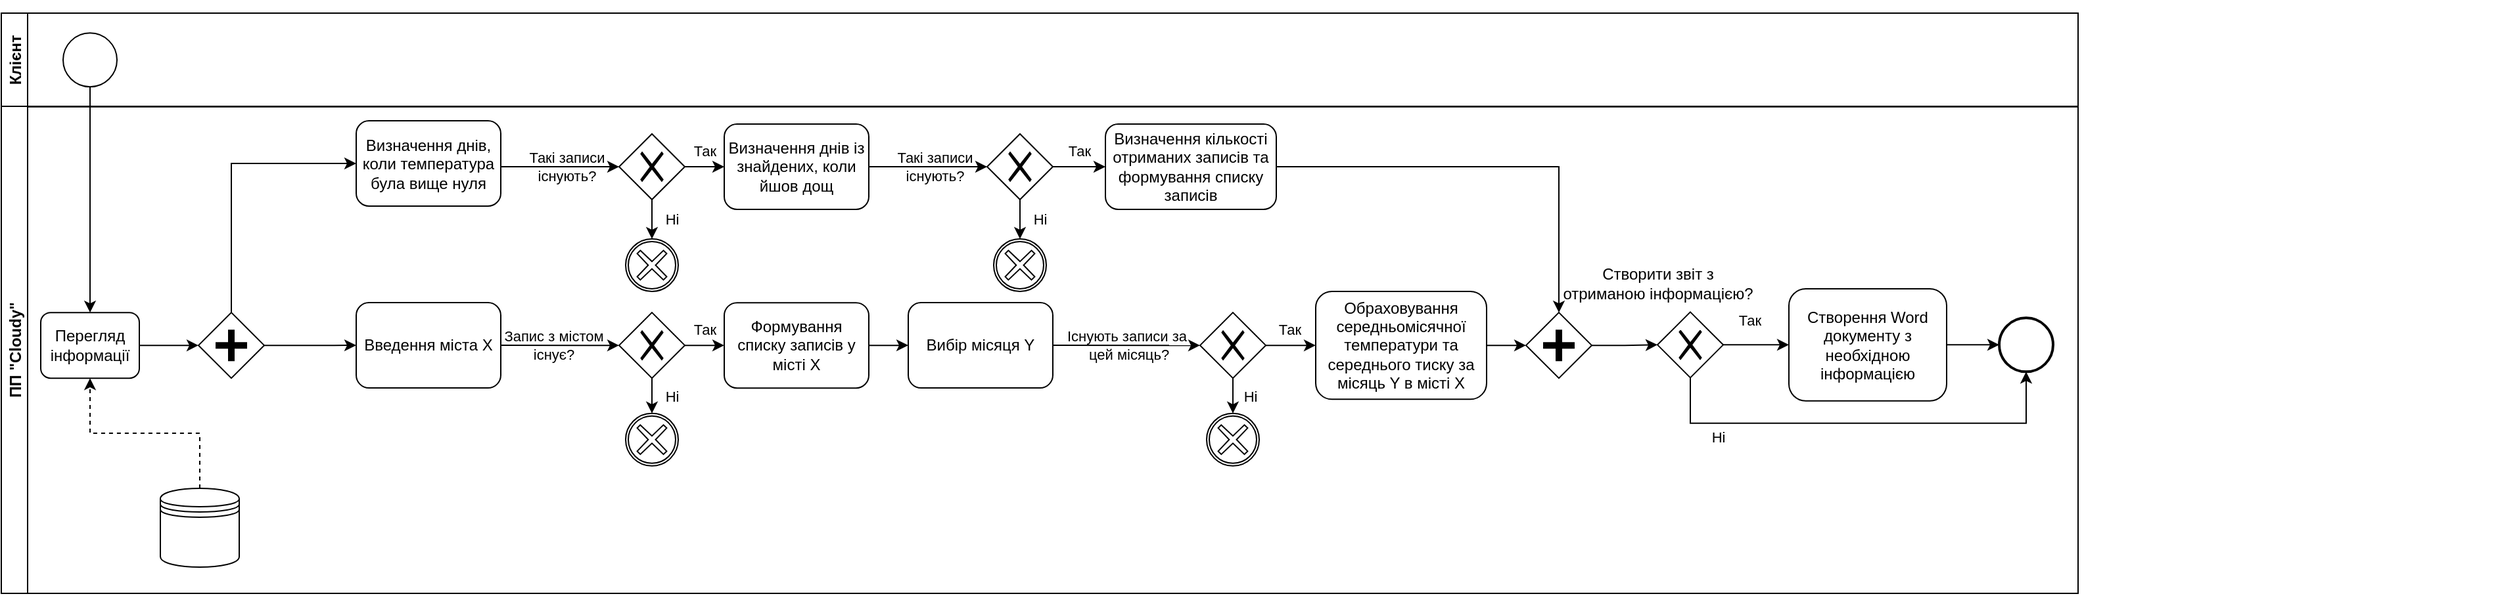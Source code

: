<mxfile version="13.9.9" type="device" pages="2"><diagram id="jX7A7fqC59R0A6pDkDlC" name="BPMN"><mxGraphModel dx="21" dy="998" grid="1" gridSize="10" guides="1" tooltips="1" connect="1" arrows="1" fold="1" page="1" pageScale="1" pageWidth="827" pageHeight="1169" math="0" shadow="0"><root><mxCell id="0"/><mxCell id="1" parent="0"/><mxCell id="qwL0thjTW_urgr0m1G49-43" value="" style="group" parent="1" vertex="1" connectable="0"><mxGeometry x="1060" y="1088.67" width="1900" height="439.56" as="geometry"/></mxCell><mxCell id="qwL0thjTW_urgr0m1G49-1" value="Клієнт" style="swimlane;startSize=20;horizontal=0;" parent="qwL0thjTW_urgr0m1G49-43" vertex="1"><mxGeometry y="9.33" width="1580" height="71.33" as="geometry"><mxRectangle x="1060" y="1090" width="30" height="60" as="alternateBounds"/></mxGeometry></mxCell><mxCell id="qwL0thjTW_urgr0m1G49-2" value="" style="ellipse;whiteSpace=wrap;html=1;aspect=fixed;" parent="qwL0thjTW_urgr0m1G49-1" vertex="1"><mxGeometry x="47" y="15.17" width="41" height="41" as="geometry"/></mxCell><mxCell id="_UHgrcl7k6KCFq1lHl16-21" value="" style="shape=mxgraph.bpmn.shape;html=1;verticalLabelPosition=bottom;labelBackgroundColor=#ffffff;verticalAlign=top;align=center;perimeter=rhombusPerimeter;background=gateway;outlineConnect=0;outline=none;symbol=exclusiveGw;" parent="qwL0thjTW_urgr0m1G49-43" vertex="1"><mxGeometry x="912" y="237.4" width="50" height="50" as="geometry"/></mxCell><mxCell id="_UHgrcl7k6KCFq1lHl16-22" value="" style="shape=mxgraph.bpmn.shape;html=1;verticalLabelPosition=bottom;labelBackgroundColor=#ffffff;verticalAlign=top;align=center;perimeter=ellipsePerimeter;outlineConnect=0;outline=boundInt;symbol=cancel;" parent="qwL0thjTW_urgr0m1G49-43" vertex="1"><mxGeometry x="917" y="314.23" width="40" height="40" as="geometry"/></mxCell><mxCell id="_UHgrcl7k6KCFq1lHl16-20" value="Ні" style="edgeStyle=orthogonalEdgeStyle;rounded=0;orthogonalLoop=1;jettySize=auto;html=1;exitX=0.5;exitY=1;exitDx=0;exitDy=0;entryX=0.5;entryY=0;entryDx=0;entryDy=0;" parent="qwL0thjTW_urgr0m1G49-43" source="_UHgrcl7k6KCFq1lHl16-21" target="_UHgrcl7k6KCFq1lHl16-22" edge="1"><mxGeometry x="0.006" y="13" relative="1" as="geometry"><mxPoint as="offset"/></mxGeometry></mxCell><mxCell id="_UHgrcl7k6KCFq1lHl16-24" value="Обраховування середньомісячної температури та середнього тиску за місяць Y в місті Х" style="shape=ext;rounded=1;html=1;whiteSpace=wrap;" parent="qwL0thjTW_urgr0m1G49-43" vertex="1"><mxGeometry x="1000" y="221.33" width="130" height="82.15" as="geometry"/></mxCell><mxCell id="_UHgrcl7k6KCFq1lHl16-25" value="Так" style="edgeStyle=orthogonalEdgeStyle;rounded=0;orthogonalLoop=1;jettySize=auto;html=1;exitX=1;exitY=0.5;exitDx=0;exitDy=0;entryX=0;entryY=0.5;entryDx=0;entryDy=0;" parent="qwL0thjTW_urgr0m1G49-43" source="_UHgrcl7k6KCFq1lHl16-21" target="_UHgrcl7k6KCFq1lHl16-24" edge="1"><mxGeometry x="-0.053" y="12" relative="1" as="geometry"><mxPoint as="offset"/></mxGeometry></mxCell><mxCell id="_UHgrcl7k6KCFq1lHl16-34" value="Створити звіт з &lt;br&gt;отриманою інформацією?" style="text;html=1;align=center;verticalAlign=middle;resizable=0;points=[];autosize=1;" parent="qwL0thjTW_urgr0m1G49-43" vertex="1"><mxGeometry x="1180" y="199.91" width="160" height="30" as="geometry"/></mxCell><mxCell id="_UHgrcl7k6KCFq1lHl16-8" value="" style="shape=mxgraph.bpmn.shape;html=1;verticalLabelPosition=bottom;labelBackgroundColor=#ffffff;verticalAlign=top;align=center;perimeter=rhombusPerimeter;background=gateway;outlineConnect=0;outline=none;symbol=exclusiveGw;" parent="qwL0thjTW_urgr0m1G49-43" vertex="1"><mxGeometry x="470" y="237.41" width="50" height="50" as="geometry"/></mxCell><mxCell id="_UHgrcl7k6KCFq1lHl16-10" value="" style="shape=mxgraph.bpmn.shape;html=1;verticalLabelPosition=bottom;labelBackgroundColor=#ffffff;verticalAlign=top;align=center;perimeter=ellipsePerimeter;outlineConnect=0;outline=boundInt;symbol=cancel;" parent="qwL0thjTW_urgr0m1G49-43" vertex="1"><mxGeometry x="475" y="314.23" width="40" height="40" as="geometry"/></mxCell><mxCell id="_UHgrcl7k6KCFq1lHl16-11" value="Ні" style="edgeStyle=orthogonalEdgeStyle;rounded=0;orthogonalLoop=1;jettySize=auto;html=1;exitX=0.5;exitY=1;exitDx=0;exitDy=0;entryX=0.5;entryY=0;entryDx=0;entryDy=0;" parent="qwL0thjTW_urgr0m1G49-43" source="_UHgrcl7k6KCFq1lHl16-8" target="_UHgrcl7k6KCFq1lHl16-10" edge="1"><mxGeometry x="0.006" y="15" relative="1" as="geometry"><mxPoint as="offset"/></mxGeometry></mxCell><mxCell id="_UHgrcl7k6KCFq1lHl16-16" value="Формування списку записів у місті Х" style="shape=ext;rounded=1;html=1;whiteSpace=wrap;" parent="qwL0thjTW_urgr0m1G49-43" vertex="1"><mxGeometry x="550" y="229.91" width="110" height="65" as="geometry"/></mxCell><mxCell id="_UHgrcl7k6KCFq1lHl16-17" value="Так" style="edgeStyle=orthogonalEdgeStyle;rounded=0;orthogonalLoop=1;jettySize=auto;html=1;exitX=1;exitY=0.5;exitDx=0;exitDy=0;entryX=0;entryY=0.5;entryDx=0;entryDy=0;" parent="qwL0thjTW_urgr0m1G49-43" source="_UHgrcl7k6KCFq1lHl16-8" target="_UHgrcl7k6KCFq1lHl16-16" edge="1"><mxGeometry y="12" relative="1" as="geometry"><mxPoint as="offset"/></mxGeometry></mxCell><mxCell id="Cv7ZCjnZwXpXEs_C9Loh-4" style="edgeStyle=orthogonalEdgeStyle;rounded=0;orthogonalLoop=1;jettySize=auto;html=1;exitX=0.5;exitY=0;exitDx=0;exitDy=0;entryX=0;entryY=0.5;entryDx=0;entryDy=0;" parent="qwL0thjTW_urgr0m1G49-43" source="Cv7ZCjnZwXpXEs_C9Loh-1" target="Cv7ZCjnZwXpXEs_C9Loh-3" edge="1"><mxGeometry relative="1" as="geometry"/></mxCell><mxCell id="Cv7ZCjnZwXpXEs_C9Loh-1" value="" style="shape=mxgraph.bpmn.shape;html=1;verticalLabelPosition=bottom;labelBackgroundColor=#ffffff;verticalAlign=top;align=center;perimeter=rhombusPerimeter;background=gateway;outlineConnect=0;outline=none;symbol=parallelGw;" parent="qwL0thjTW_urgr0m1G49-43" vertex="1"><mxGeometry x="150" y="237.41" width="50" height="50" as="geometry"/></mxCell><mxCell id="Cv7ZCjnZwXpXEs_C9Loh-3" value="Визначення днів, коли температура була вище нуля" style="shape=ext;rounded=1;html=1;whiteSpace=wrap;" parent="qwL0thjTW_urgr0m1G49-43" vertex="1"><mxGeometry x="270" y="91.33" width="110" height="65" as="geometry"/></mxCell><mxCell id="Cv7ZCjnZwXpXEs_C9Loh-5" value="Визначення днів із знайдених, коли йшов дощ" style="shape=ext;rounded=1;html=1;whiteSpace=wrap;" parent="qwL0thjTW_urgr0m1G49-43" vertex="1"><mxGeometry x="550" y="93.83" width="110" height="65" as="geometry"/></mxCell><mxCell id="Cv7ZCjnZwXpXEs_C9Loh-11" value="" style="shape=mxgraph.bpmn.shape;html=1;verticalLabelPosition=bottom;labelBackgroundColor=#ffffff;verticalAlign=top;align=center;perimeter=rhombusPerimeter;background=gateway;outlineConnect=0;outline=none;symbol=exclusiveGw;" parent="qwL0thjTW_urgr0m1G49-43" vertex="1"><mxGeometry x="470" y="101.33" width="50" height="50" as="geometry"/></mxCell><mxCell id="Cv7ZCjnZwXpXEs_C9Loh-12" value="" style="shape=mxgraph.bpmn.shape;html=1;verticalLabelPosition=bottom;labelBackgroundColor=#ffffff;verticalAlign=top;align=center;perimeter=ellipsePerimeter;outlineConnect=0;outline=boundInt;symbol=cancel;" parent="qwL0thjTW_urgr0m1G49-43" vertex="1"><mxGeometry x="475" y="181.33" width="40" height="40" as="geometry"/></mxCell><mxCell id="Cv7ZCjnZwXpXEs_C9Loh-13" value="Ні" style="edgeStyle=orthogonalEdgeStyle;rounded=0;orthogonalLoop=1;jettySize=auto;html=1;exitX=0.5;exitY=1;exitDx=0;exitDy=0;entryX=0.5;entryY=0;entryDx=0;entryDy=0;" parent="qwL0thjTW_urgr0m1G49-43" source="Cv7ZCjnZwXpXEs_C9Loh-11" target="Cv7ZCjnZwXpXEs_C9Loh-12" edge="1"><mxGeometry x="0.006" y="15" relative="1" as="geometry"><mxPoint as="offset"/></mxGeometry></mxCell><mxCell id="Cv7ZCjnZwXpXEs_C9Loh-14" value="Так" style="edgeStyle=orthogonalEdgeStyle;rounded=0;orthogonalLoop=1;jettySize=auto;html=1;exitX=1;exitY=0.5;exitDx=0;exitDy=0;" parent="qwL0thjTW_urgr0m1G49-43" source="Cv7ZCjnZwXpXEs_C9Loh-11" edge="1"><mxGeometry y="12" relative="1" as="geometry"><mxPoint as="offset"/><mxPoint x="550" y="126.33" as="targetPoint"/></mxGeometry></mxCell><mxCell id="Cv7ZCjnZwXpXEs_C9Loh-15" value="Такі записи &lt;br&gt;існують?" style="edgeStyle=orthogonalEdgeStyle;rounded=0;orthogonalLoop=1;jettySize=auto;html=1;exitX=1;exitY=0.5;exitDx=0;exitDy=0;entryX=0;entryY=0.5;entryDx=0;entryDy=0;labelBackgroundColor=none;" parent="qwL0thjTW_urgr0m1G49-43" target="Cv7ZCjnZwXpXEs_C9Loh-11" edge="1"><mxGeometry x="0.111" relative="1" as="geometry"><Array as="points"><mxPoint x="440" y="126.81"/><mxPoint x="440" y="126.81"/></Array><mxPoint as="offset"/><mxPoint x="380" y="126.31" as="sourcePoint"/></mxGeometry></mxCell><mxCell id="Cv7ZCjnZwXpXEs_C9Loh-16" value="" style="shape=mxgraph.bpmn.shape;html=1;verticalLabelPosition=bottom;labelBackgroundColor=#ffffff;verticalAlign=top;align=center;perimeter=rhombusPerimeter;background=gateway;outlineConnect=0;outline=none;symbol=exclusiveGw;" parent="qwL0thjTW_urgr0m1G49-43" vertex="1"><mxGeometry x="750" y="101.33" width="50" height="50" as="geometry"/></mxCell><mxCell id="Cv7ZCjnZwXpXEs_C9Loh-17" value="" style="shape=mxgraph.bpmn.shape;html=1;verticalLabelPosition=bottom;labelBackgroundColor=#ffffff;verticalAlign=top;align=center;perimeter=ellipsePerimeter;outlineConnect=0;outline=boundInt;symbol=cancel;" parent="qwL0thjTW_urgr0m1G49-43" vertex="1"><mxGeometry x="755" y="181.33" width="40" height="40" as="geometry"/></mxCell><mxCell id="Cv7ZCjnZwXpXEs_C9Loh-18" value="Ні" style="edgeStyle=orthogonalEdgeStyle;rounded=0;orthogonalLoop=1;jettySize=auto;html=1;exitX=0.5;exitY=1;exitDx=0;exitDy=0;entryX=0.5;entryY=0;entryDx=0;entryDy=0;" parent="qwL0thjTW_urgr0m1G49-43" source="Cv7ZCjnZwXpXEs_C9Loh-16" target="Cv7ZCjnZwXpXEs_C9Loh-17" edge="1"><mxGeometry x="0.006" y="15" relative="1" as="geometry"><mxPoint as="offset"/></mxGeometry></mxCell><mxCell id="Cv7ZCjnZwXpXEs_C9Loh-19" value="Так" style="edgeStyle=orthogonalEdgeStyle;rounded=0;orthogonalLoop=1;jettySize=auto;html=1;exitX=1;exitY=0.5;exitDx=0;exitDy=0;entryX=0;entryY=0.5;entryDx=0;entryDy=0;" parent="qwL0thjTW_urgr0m1G49-43" source="Cv7ZCjnZwXpXEs_C9Loh-16" target="Cv7ZCjnZwXpXEs_C9Loh-30" edge="1"><mxGeometry y="12" relative="1" as="geometry"><mxPoint as="offset"/><mxPoint x="830" y="126.33" as="targetPoint"/></mxGeometry></mxCell><mxCell id="Cv7ZCjnZwXpXEs_C9Loh-20" value="Такі записи &lt;br&gt;існують?" style="edgeStyle=orthogonalEdgeStyle;rounded=0;orthogonalLoop=1;jettySize=auto;html=1;exitX=1;exitY=0.5;exitDx=0;exitDy=0;entryX=0;entryY=0.5;entryDx=0;entryDy=0;labelBackgroundColor=none;" parent="qwL0thjTW_urgr0m1G49-43" target="Cv7ZCjnZwXpXEs_C9Loh-16" edge="1"><mxGeometry x="0.111" relative="1" as="geometry"><Array as="points"><mxPoint x="720" y="126.81"/><mxPoint x="720" y="126.81"/></Array><mxPoint as="offset"/><mxPoint x="660" y="126.31" as="sourcePoint"/></mxGeometry></mxCell><mxCell id="Cv7ZCjnZwXpXEs_C9Loh-32" style="edgeStyle=orthogonalEdgeStyle;rounded=0;orthogonalLoop=1;jettySize=auto;html=1;exitX=1;exitY=0.5;exitDx=0;exitDy=0;entryX=0.5;entryY=0;entryDx=0;entryDy=0;" parent="qwL0thjTW_urgr0m1G49-43" source="Cv7ZCjnZwXpXEs_C9Loh-30" target="Cv7ZCjnZwXpXEs_C9Loh-31" edge="1"><mxGeometry relative="1" as="geometry"/></mxCell><mxCell id="Cv7ZCjnZwXpXEs_C9Loh-30" value="Визначення кількості отриманих записів та формування списку записів" style="shape=ext;rounded=1;html=1;whiteSpace=wrap;" parent="qwL0thjTW_urgr0m1G49-43" vertex="1"><mxGeometry x="840" y="93.83" width="130" height="65" as="geometry"/></mxCell><mxCell id="Cv7ZCjnZwXpXEs_C9Loh-31" value="" style="shape=mxgraph.bpmn.shape;html=1;verticalLabelPosition=bottom;labelBackgroundColor=#ffffff;verticalAlign=top;align=center;perimeter=rhombusPerimeter;background=gateway;outlineConnect=0;outline=none;symbol=parallelGw;" parent="qwL0thjTW_urgr0m1G49-43" vertex="1"><mxGeometry x="1160" y="237.41" width="50" height="50" as="geometry"/></mxCell><mxCell id="_UHgrcl7k6KCFq1lHl16-27" style="edgeStyle=orthogonalEdgeStyle;rounded=0;orthogonalLoop=1;jettySize=auto;html=1;exitX=1;exitY=0.5;exitDx=0;exitDy=0;entryX=0;entryY=0.5;entryDx=0;entryDy=0;" parent="qwL0thjTW_urgr0m1G49-43" source="_UHgrcl7k6KCFq1lHl16-24" target="Cv7ZCjnZwXpXEs_C9Loh-31" edge="1"><mxGeometry relative="1" as="geometry"/></mxCell><mxCell id="qwL0thjTW_urgr0m1G49-37" value="Створення Word документу з необхідною інформацією" style="shape=ext;rounded=1;html=1;whiteSpace=wrap;" parent="qwL0thjTW_urgr0m1G49-43" vertex="1"><mxGeometry x="1360" y="219.33" width="120" height="85.34" as="geometry"/></mxCell><mxCell id="qwL0thjTW_urgr0m1G49-39" value="" style="ellipse;whiteSpace=wrap;html=1;aspect=fixed;strokeWidth=2;" parent="qwL0thjTW_urgr0m1G49-43" vertex="1"><mxGeometry x="1520" y="241.5" width="41" height="41" as="geometry"/></mxCell><mxCell id="_UHgrcl7k6KCFq1lHl16-30" style="edgeStyle=orthogonalEdgeStyle;rounded=0;orthogonalLoop=1;jettySize=auto;html=1;exitX=1;exitY=0.5;exitDx=0;exitDy=0;entryX=0;entryY=0.5;entryDx=0;entryDy=0;" parent="qwL0thjTW_urgr0m1G49-43" source="qwL0thjTW_urgr0m1G49-37" target="qwL0thjTW_urgr0m1G49-39" edge="1"><mxGeometry relative="1" as="geometry"/></mxCell><mxCell id="_UHgrcl7k6KCFq1lHl16-26" value="" style="shape=mxgraph.bpmn.shape;html=1;verticalLabelPosition=bottom;labelBackgroundColor=#ffffff;verticalAlign=top;align=center;perimeter=rhombusPerimeter;background=gateway;outlineConnect=0;outline=none;symbol=exclusiveGw;" parent="qwL0thjTW_urgr0m1G49-43" vertex="1"><mxGeometry x="1260" y="237.0" width="50" height="50" as="geometry"/></mxCell><mxCell id="_UHgrcl7k6KCFq1lHl16-29" value="Так" style="edgeStyle=orthogonalEdgeStyle;rounded=0;orthogonalLoop=1;jettySize=auto;html=1;exitX=1;exitY=0.5;exitDx=0;exitDy=0;entryX=0;entryY=0.5;entryDx=0;entryDy=0;" parent="qwL0thjTW_urgr0m1G49-43" source="_UHgrcl7k6KCFq1lHl16-26" target="qwL0thjTW_urgr0m1G49-37" edge="1"><mxGeometry x="-0.2" y="19" relative="1" as="geometry"><mxPoint as="offset"/></mxGeometry></mxCell><mxCell id="_UHgrcl7k6KCFq1lHl16-31" value="Ні" style="edgeStyle=orthogonalEdgeStyle;rounded=0;orthogonalLoop=1;jettySize=auto;html=1;exitX=0.5;exitY=1;exitDx=0;exitDy=0;entryX=0.5;entryY=1;entryDx=0;entryDy=0;" parent="qwL0thjTW_urgr0m1G49-43" source="_UHgrcl7k6KCFq1lHl16-26" target="qwL0thjTW_urgr0m1G49-39" edge="1"><mxGeometry x="-0.66" y="-11" relative="1" as="geometry"><Array as="points"><mxPoint x="1285" y="321.66"/><mxPoint x="1540" y="321.66"/></Array><mxPoint as="offset"/></mxGeometry></mxCell><mxCell id="Cv7ZCjnZwXpXEs_C9Loh-33" style="edgeStyle=orthogonalEdgeStyle;rounded=0;orthogonalLoop=1;jettySize=auto;html=1;exitX=1;exitY=0.5;exitDx=0;exitDy=0;entryX=0;entryY=0.5;entryDx=0;entryDy=0;" parent="qwL0thjTW_urgr0m1G49-43" source="Cv7ZCjnZwXpXEs_C9Loh-31" target="_UHgrcl7k6KCFq1lHl16-26" edge="1"><mxGeometry relative="1" as="geometry"/></mxCell><mxCell id="qwL0thjTW_urgr0m1G49-5" value="Перегляд інформації" style="shape=ext;rounded=1;html=1;whiteSpace=wrap;" parent="qwL0thjTW_urgr0m1G49-43" vertex="1"><mxGeometry x="30" y="237.41" width="75" height="50" as="geometry"/></mxCell><mxCell id="qwL0thjTW_urgr0m1G49-4" value="" style="endArrow=classic;html=1;entryX=0.5;entryY=0;entryDx=0;entryDy=0;exitX=0.5;exitY=1;exitDx=0;exitDy=0;" parent="qwL0thjTW_urgr0m1G49-43" source="qwL0thjTW_urgr0m1G49-2" target="qwL0thjTW_urgr0m1G49-5" edge="1"><mxGeometry width="50" height="50" relative="1" as="geometry"><mxPoint x="1127.38" y="1154.5" as="sourcePoint"/><mxPoint x="1127" y="1200.33" as="targetPoint"/></mxGeometry></mxCell><mxCell id="qwL0thjTW_urgr0m1G49-42" style="edgeStyle=orthogonalEdgeStyle;rounded=0;orthogonalLoop=1;jettySize=auto;html=1;exitX=1;exitY=0.5;exitDx=0;exitDy=0;entryX=0;entryY=0.5;entryDx=0;entryDy=0;" parent="qwL0thjTW_urgr0m1G49-43" source="qwL0thjTW_urgr0m1G49-5" target="Cv7ZCjnZwXpXEs_C9Loh-1" edge="1"><mxGeometry relative="1" as="geometry"><mxPoint x="140" y="329.23" as="targetPoint"/></mxGeometry></mxCell><mxCell id="qwL0thjTW_urgr0m1G49-3" value="ПП &quot;Cloudy&quot;" style="swimlane;startSize=20;horizontal=0;" parent="1" vertex="1"><mxGeometry x="1060" y="1169" width="1580" height="371" as="geometry"><mxRectangle x="1060" y="1160" width="760" height="130" as="alternateBounds"/></mxGeometry></mxCell><mxCell id="qwL0thjTW_urgr0m1G49-46" value="Введення міста Х" style="shape=ext;rounded=1;html=1;whiteSpace=wrap;" parent="qwL0thjTW_urgr0m1G49-3" vertex="1"><mxGeometry x="270" y="149.56" width="110" height="65" as="geometry"/></mxCell><mxCell id="_UHgrcl7k6KCFq1lHl16-18" value="Вибір місяця Y" style="shape=ext;rounded=1;html=1;whiteSpace=wrap;" parent="qwL0thjTW_urgr0m1G49-3" vertex="1"><mxGeometry x="690" y="149.56" width="110" height="65" as="geometry"/></mxCell><mxCell id="wxsSvj2jIsyZTUXAUHj4-1" value="" style="shape=datastore;whiteSpace=wrap;html=1;" vertex="1" parent="qwL0thjTW_urgr0m1G49-3"><mxGeometry x="121" y="291" width="60" height="60" as="geometry"/></mxCell><mxCell id="_UHgrcl7k6KCFq1lHl16-23" value="Існують записи за&lt;br&gt;&amp;nbsp;цей місяць?" style="edgeStyle=orthogonalEdgeStyle;rounded=0;orthogonalLoop=1;jettySize=auto;html=1;exitX=1;exitY=0.5;exitDx=0;exitDy=0;entryX=0;entryY=0.5;entryDx=0;entryDy=0;labelBackgroundColor=none;" parent="1" source="_UHgrcl7k6KCFq1lHl16-18" target="_UHgrcl7k6KCFq1lHl16-21" edge="1"><mxGeometry relative="1" as="geometry"/></mxCell><mxCell id="_UHgrcl7k6KCFq1lHl16-9" value="Запис з містом&lt;br&gt;існує?" style="edgeStyle=orthogonalEdgeStyle;rounded=0;orthogonalLoop=1;jettySize=auto;html=1;exitX=1;exitY=0.5;exitDx=0;exitDy=0;entryX=0;entryY=0.5;entryDx=0;entryDy=0;labelBackgroundColor=none;" parent="1" source="qwL0thjTW_urgr0m1G49-46" target="_UHgrcl7k6KCFq1lHl16-8" edge="1"><mxGeometry x="-0.111" relative="1" as="geometry"><Array as="points"><mxPoint x="1500" y="1351.56"/><mxPoint x="1500" y="1351.56"/></Array><mxPoint as="offset"/></mxGeometry></mxCell><mxCell id="_UHgrcl7k6KCFq1lHl16-19" style="edgeStyle=orthogonalEdgeStyle;rounded=0;orthogonalLoop=1;jettySize=auto;html=1;exitX=1;exitY=0.5;exitDx=0;exitDy=0;entryX=0;entryY=0.5;entryDx=0;entryDy=0;" parent="1" source="_UHgrcl7k6KCFq1lHl16-16" target="_UHgrcl7k6KCFq1lHl16-18" edge="1"><mxGeometry relative="1" as="geometry"/></mxCell><mxCell id="Cv7ZCjnZwXpXEs_C9Loh-2" style="edgeStyle=orthogonalEdgeStyle;rounded=0;orthogonalLoop=1;jettySize=auto;html=1;exitX=1;exitY=0.5;exitDx=0;exitDy=0;entryX=0;entryY=0.5;entryDx=0;entryDy=0;" parent="1" source="Cv7ZCjnZwXpXEs_C9Loh-1" target="qwL0thjTW_urgr0m1G49-46" edge="1"><mxGeometry relative="1" as="geometry"/></mxCell><mxCell id="wxsSvj2jIsyZTUXAUHj4-2" style="edgeStyle=orthogonalEdgeStyle;rounded=0;orthogonalLoop=1;jettySize=auto;html=1;exitX=0.5;exitY=0;exitDx=0;exitDy=0;entryX=0.5;entryY=1;entryDx=0;entryDy=0;dashed=1;" edge="1" parent="1" source="wxsSvj2jIsyZTUXAUHj4-1" target="qwL0thjTW_urgr0m1G49-5"><mxGeometry relative="1" as="geometry"/></mxCell></root></mxGraphModel></diagram><diagram id="iA40M6uZ2bExbCHM2UuF" name="IDEF0"><mxGraphModel dx="2653" dy="867" grid="1" gridSize="10" guides="1" tooltips="1" connect="1" arrows="1" fold="1" page="1" pageScale="1" pageWidth="827" pageHeight="1169" math="0" shadow="0"><root><mxCell id="IDdfXHCGoogYPFHHsDvr-0"/><mxCell id="IDdfXHCGoogYPFHHsDvr-1" parent="IDdfXHCGoogYPFHHsDvr-0"/><mxCell id="IDdfXHCGoogYPFHHsDvr-2" value="&lt;span lang=&quot;UK&quot; style=&quot;white-space: normal ; font-size: 18px ; line-height: 15.693px&quot;&gt;Обробка даних про погоду&lt;/span&gt;" style="rounded=0;whiteSpace=wrap;html=1;fontSize=18;fontFamily=Tahoma;fontStyle=0" parent="IDdfXHCGoogYPFHHsDvr-1" vertex="1"><mxGeometry x="-548" y="520" width="250" height="160" as="geometry"/></mxCell><mxCell id="IDdfXHCGoogYPFHHsDvr-3" value="" style="endArrow=classic;html=1;fontFamily=Tahoma;fontSize=18;entryX=0;entryY=0.25;entryDx=0;entryDy=0;" parent="IDdfXHCGoogYPFHHsDvr-1" edge="1"><mxGeometry width="50" height="50" relative="1" as="geometry"><mxPoint x="-718" y="568" as="sourcePoint"/><mxPoint x="-548" y="567.5" as="targetPoint"/></mxGeometry></mxCell><mxCell id="IDdfXHCGoogYPFHHsDvr-4" value="БД cloudy" style="text;html=1;align=center;verticalAlign=middle;resizable=0;points=[];labelBackgroundColor=#ffffff;fontSize=18;fontFamily=Tahoma;" parent="IDdfXHCGoogYPFHHsDvr-3" vertex="1" connectable="0"><mxGeometry x="0.271" relative="1" as="geometry"><mxPoint x="-28" y="-17.68" as="offset"/></mxGeometry></mxCell><mxCell id="IDdfXHCGoogYPFHHsDvr-5" value="" style="endArrow=classic;html=1;fontFamily=Tahoma;fontSize=18;entryX=0;entryY=0.25;entryDx=0;entryDy=0;" parent="IDdfXHCGoogYPFHHsDvr-1" edge="1"><mxGeometry width="50" height="50" relative="1" as="geometry"><mxPoint x="-718" y="630.5" as="sourcePoint"/><mxPoint x="-548" y="630" as="targetPoint"/></mxGeometry></mxCell><mxCell id="IDdfXHCGoogYPFHHsDvr-6" value="Оновлені дані про погоду" style="text;html=1;align=center;verticalAlign=middle;resizable=0;points=[];labelBackgroundColor=#ffffff;fontSize=18;fontFamily=Tahoma;" parent="IDdfXHCGoogYPFHHsDvr-5" vertex="1" connectable="0"><mxGeometry x="0.271" relative="1" as="geometry"><mxPoint x="-48" y="-17.68" as="offset"/></mxGeometry></mxCell><mxCell id="IDdfXHCGoogYPFHHsDvr-7" value="" style="endArrow=classic;html=1;fontFamily=Tahoma;fontSize=18;entryX=0;entryY=0.25;entryDx=0;entryDy=0;" parent="IDdfXHCGoogYPFHHsDvr-1" edge="1"><mxGeometry width="50" height="50" relative="1" as="geometry"><mxPoint x="-415.5" y="390" as="sourcePoint"/><mxPoint x="-416" y="520" as="targetPoint"/></mxGeometry></mxCell><mxCell id="IDdfXHCGoogYPFHHsDvr-8" value="Регламент роботи&amp;nbsp;&lt;br&gt;із даними про погоду" style="text;html=1;align=center;verticalAlign=middle;resizable=0;points=[];labelBackgroundColor=#ffffff;fontSize=18;fontFamily=Tahoma;rotation=-90;" parent="IDdfXHCGoogYPFHHsDvr-7" vertex="1" connectable="0"><mxGeometry x="0.271" relative="1" as="geometry"><mxPoint x="-28" y="-53" as="offset"/></mxGeometry></mxCell><mxCell id="IDdfXHCGoogYPFHHsDvr-9" value="" style="endArrow=classic;html=1;fontFamily=Tahoma;fontSize=18;entryX=0;entryY=0.25;entryDx=0;entryDy=0;" parent="IDdfXHCGoogYPFHHsDvr-1" edge="1"><mxGeometry width="50" height="50" relative="1" as="geometry"><mxPoint x="-498" y="842.5" as="sourcePoint"/><mxPoint x="-498" y="680" as="targetPoint"/></mxGeometry></mxCell><mxCell id="IDdfXHCGoogYPFHHsDvr-10" value="ПП &quot;Cloudy&quot;" style="text;html=1;align=center;verticalAlign=middle;resizable=0;points=[];labelBackgroundColor=#ffffff;fontSize=18;fontFamily=Tahoma;rotation=-90;" parent="IDdfXHCGoogYPFHHsDvr-9" vertex="1" connectable="0"><mxGeometry x="0.271" relative="1" as="geometry"><mxPoint x="-20" y="0.17" as="offset"/></mxGeometry></mxCell><mxCell id="IDdfXHCGoogYPFHHsDvr-11" value="" style="endArrow=classic;html=1;fontFamily=Tahoma;fontSize=18;entryX=0;entryY=0.25;entryDx=0;entryDy=0;" parent="IDdfXHCGoogYPFHHsDvr-1" edge="1"><mxGeometry width="50" height="50" relative="1" as="geometry"><mxPoint x="-448" y="842.5" as="sourcePoint"/><mxPoint x="-448" y="680" as="targetPoint"/></mxGeometry></mxCell><mxCell id="IDdfXHCGoogYPFHHsDvr-12" value="Серевер БД MySQL" style="text;html=1;align=center;verticalAlign=middle;resizable=0;points=[];labelBackgroundColor=#ffffff;fontSize=18;fontFamily=Tahoma;rotation=-90;" parent="IDdfXHCGoogYPFHHsDvr-11" vertex="1" connectable="0"><mxGeometry x="0.271" relative="1" as="geometry"><mxPoint x="-20" y="30.5" as="offset"/></mxGeometry></mxCell><mxCell id="IDdfXHCGoogYPFHHsDvr-13" value="" style="endArrow=classic;html=1;fontFamily=Tahoma;fontSize=18;entryX=0;entryY=0.25;entryDx=0;entryDy=0;" parent="IDdfXHCGoogYPFHHsDvr-1" edge="1"><mxGeometry width="50" height="50" relative="1" as="geometry"><mxPoint x="-397" y="842.5" as="sourcePoint"/><mxPoint x="-397" y="680" as="targetPoint"/></mxGeometry></mxCell><mxCell id="IDdfXHCGoogYPFHHsDvr-14" value="Framework .NET" style="text;html=1;align=center;verticalAlign=middle;resizable=0;points=[];labelBackgroundColor=#ffffff;fontSize=18;fontFamily=Tahoma;rotation=-90;" parent="IDdfXHCGoogYPFHHsDvr-13" vertex="1" connectable="0"><mxGeometry x="0.271" relative="1" as="geometry"><mxPoint x="-20" y="30.5" as="offset"/></mxGeometry></mxCell><mxCell id="IDdfXHCGoogYPFHHsDvr-15" value="" style="endArrow=classic;html=1;fontFamily=Tahoma;fontSize=18;entryX=0;entryY=0.25;entryDx=0;entryDy=0;" parent="IDdfXHCGoogYPFHHsDvr-1" edge="1"><mxGeometry width="50" height="50" relative="1" as="geometry"><mxPoint x="-298" y="599.83" as="sourcePoint"/><mxPoint x="-128" y="599.33" as="targetPoint"/></mxGeometry></mxCell><mxCell id="IDdfXHCGoogYPFHHsDvr-16" value="Оновлена&lt;br&gt;БД cloudy" style="text;html=1;align=center;verticalAlign=middle;resizable=0;points=[];labelBackgroundColor=#ffffff;fontSize=18;fontFamily=Tahoma;" parent="IDdfXHCGoogYPFHHsDvr-15" vertex="1" connectable="0"><mxGeometry x="0.271" relative="1" as="geometry"><mxPoint x="-28" y="-30.18" as="offset"/></mxGeometry></mxCell><mxCell id="IDdfXHCGoogYPFHHsDvr-17" value="A-0" style="text;html=1;strokeColor=none;fillColor=none;align=center;verticalAlign=middle;whiteSpace=wrap;rounded=0;fontFamily=Tahoma;fontSize=18;" parent="IDdfXHCGoogYPFHHsDvr-1" vertex="1"><mxGeometry x="-338" y="693" width="40" height="20" as="geometry"/></mxCell><mxCell id="IDdfXHCGoogYPFHHsDvr-18" value="&lt;h1 style=&quot;text-align: center ; font-size: 26px&quot;&gt;Контекстна діаграма&lt;br&gt;&amp;nbsp;процесу обробки даних про погоду компанії &quot;Cloudy&quot; (TO-BE) у нотації IDEF0&amp;nbsp;&lt;/h1&gt;&lt;p&gt;&lt;br&gt;&lt;/p&gt;&lt;p&gt;&lt;i&gt;Точка зору робітника компанії&lt;/i&gt;&lt;/p&gt;" style="text;html=1;strokeColor=none;fillColor=none;spacing=5;spacingTop=-20;whiteSpace=wrap;overflow=hidden;rounded=0;fontFamily=Tahoma;fontSize=18;" parent="IDdfXHCGoogYPFHHsDvr-1" vertex="1"><mxGeometry x="-800" y="20" width="790" height="280" as="geometry"/></mxCell><mxCell id="IDdfXHCGoogYPFHHsDvr-19" value="0" style="text;html=1;strokeColor=none;fillColor=none;align=center;verticalAlign=middle;whiteSpace=wrap;rounded=0;fontFamily=Tahoma;fontSize=18;" parent="IDdfXHCGoogYPFHHsDvr-1" vertex="1"><mxGeometry x="-345" y="650" width="40" height="20" as="geometry"/></mxCell><mxCell id="IDdfXHCGoogYPFHHsDvr-20" value="" style="endArrow=classic;html=1;fontFamily=Tahoma;fontSize=18;entryX=0;entryY=0.25;entryDx=0;entryDy=0;" parent="IDdfXHCGoogYPFHHsDvr-1" edge="1"><mxGeometry width="50" height="50" relative="1" as="geometry"><mxPoint x="-345" y="842.5" as="sourcePoint"/><mxPoint x="-345" y="680" as="targetPoint"/></mxGeometry></mxCell><mxCell id="IDdfXHCGoogYPFHHsDvr-21" value="Співробітник компанії" style="text;html=1;align=center;verticalAlign=middle;resizable=0;points=[];labelBackgroundColor=#ffffff;fontSize=18;fontFamily=Tahoma;rotation=-90;" parent="IDdfXHCGoogYPFHHsDvr-20" vertex="1" connectable="0"><mxGeometry x="0.271" relative="1" as="geometry"><mxPoint x="-20" y="40.17" as="offset"/></mxGeometry></mxCell><mxCell id="IDdfXHCGoogYPFHHsDvr-24" value="&lt;font style=&quot;font-size: 18px&quot;&gt;Перегляд даних&lt;/font&gt;" style="rounded=0;whiteSpace=wrap;html=1;" parent="IDdfXHCGoogYPFHHsDvr-1" vertex="1"><mxGeometry x="-410" y="1480" width="200" height="108.71" as="geometry"/></mxCell><mxCell id="IDdfXHCGoogYPFHHsDvr-25" value="&lt;font style=&quot;font-size: 18px&quot;&gt;Редагування даних&lt;/font&gt;" style="rounded=0;whiteSpace=wrap;html=1;" parent="IDdfXHCGoogYPFHHsDvr-1" vertex="1"><mxGeometry y="1620" width="200" height="108.71" as="geometry"/></mxCell><mxCell id="IDdfXHCGoogYPFHHsDvr-26" value="&lt;font&gt;&lt;font style=&quot;font-size: 18px&quot;&gt;Додавання даних&lt;/font&gt;&lt;br&gt;&lt;/font&gt;" style="rounded=0;whiteSpace=wrap;html=1;" parent="IDdfXHCGoogYPFHHsDvr-1" vertex="1"><mxGeometry x="410" y="1740" width="200" height="108.71" as="geometry"/></mxCell><mxCell id="IDdfXHCGoogYPFHHsDvr-27" value="" style="endArrow=classic;html=1;" parent="IDdfXHCGoogYPFHHsDvr-1" edge="1"><mxGeometry width="50" height="50" relative="1" as="geometry"><mxPoint x="-570.0" y="1539.0" as="sourcePoint"/><mxPoint x="-410.0" y="1538.71" as="targetPoint"/></mxGeometry></mxCell><mxCell id="IDdfXHCGoogYPFHHsDvr-28" value="&lt;font style=&quot;font-size: 16px ; background-color: rgb(255 , 255 , 255)&quot;&gt;БД &lt;/font&gt;&lt;font style=&quot;background-color: rgb(255 , 255 , 255) ; font-size: 18px&quot; face=&quot;tahoma&quot;&gt;cloudy&lt;/font&gt;" style="text;html=1;align=center;verticalAlign=middle;resizable=0;points=[];autosize=1;" parent="IDdfXHCGoogYPFHHsDvr-1" vertex="1"><mxGeometry x="-535" y="1510" width="90" height="20" as="geometry"/></mxCell><mxCell id="IDdfXHCGoogYPFHHsDvr-29" value="" style="endArrow=classic;html=1;" parent="IDdfXHCGoogYPFHHsDvr-1" edge="1"><mxGeometry width="50" height="50" relative="1" as="geometry"><mxPoint x="-400.0" y="2140" as="sourcePoint"/><mxPoint x="-400.0" y="1588.71" as="targetPoint"/></mxGeometry></mxCell><mxCell id="IDdfXHCGoogYPFHHsDvr-30" value="" style="endArrow=classic;html=1;exitX=0.02;exitY=1.163;exitDx=0;exitDy=0;exitPerimeter=0;" parent="IDdfXHCGoogYPFHHsDvr-1" source="IDdfXHCGoogYPFHHsDvr-34" edge="1"><mxGeometry width="50" height="50" relative="1" as="geometry"><mxPoint x="-330" y="2210" as="sourcePoint"/><mxPoint x="-340.0" y="1588.71" as="targetPoint"/></mxGeometry></mxCell><mxCell id="IDdfXHCGoogYPFHHsDvr-31" value="" style="endArrow=classic;html=1;" parent="IDdfXHCGoogYPFHHsDvr-1" edge="1"><mxGeometry width="50" height="50" relative="1" as="geometry"><mxPoint x="-280.0" y="2260" as="sourcePoint"/><mxPoint x="-280.0" y="1588.71" as="targetPoint"/></mxGeometry></mxCell><mxCell id="IDdfXHCGoogYPFHHsDvr-32" value="" style="endArrow=classic;html=1;" parent="IDdfXHCGoogYPFHHsDvr-1" edge="1"><mxGeometry width="50" height="50" relative="1" as="geometry"><mxPoint x="-220.0" y="2300" as="sourcePoint"/><mxPoint x="-220.0" y="1588.71" as="targetPoint"/></mxGeometry></mxCell><mxCell id="IDdfXHCGoogYPFHHsDvr-33" value="&lt;font style=&quot;font-size: 16px ; background-color: rgb(255 , 255 , 255)&quot;&gt;Сервер БД My SQL&lt;/font&gt;" style="text;html=1;align=center;verticalAlign=middle;resizable=0;points=[];autosize=1;rotation=270;" parent="IDdfXHCGoogYPFHHsDvr-1" vertex="1"><mxGeometry x="-500" y="2040" width="160" height="20" as="geometry"/></mxCell><mxCell id="IDdfXHCGoogYPFHHsDvr-34" value="&lt;font style=&quot;font-size: 16px ; background-color: rgb(255 , 255 , 255)&quot;&gt;Оновлені дані про погоду&lt;/font&gt;" style="text;html=1;align=center;verticalAlign=middle;resizable=0;points=[];autosize=1;rotation=270;" parent="IDdfXHCGoogYPFHHsDvr-1" vertex="1"><mxGeometry x="-455" y="2120" width="200" height="20" as="geometry"/></mxCell><mxCell id="IDdfXHCGoogYPFHHsDvr-35" value="&lt;font style=&quot;font-size: 16px&quot;&gt;&lt;span style=&quot;background-color: rgb(255 , 255 , 255)&quot;&gt;Співробітник компанії&lt;/span&gt;&lt;br&gt;&lt;/font&gt;" style="text;html=1;align=center;verticalAlign=middle;resizable=0;points=[];autosize=1;rotation=270;" parent="IDdfXHCGoogYPFHHsDvr-1" vertex="1"><mxGeometry x="-390" y="2160" width="180" height="20" as="geometry"/></mxCell><mxCell id="IDdfXHCGoogYPFHHsDvr-36" value="&lt;font style=&quot;font-size: 16px ; background-color: rgb(255 , 255 , 255)&quot;&gt;Framework.NET&lt;/font&gt;" style="text;html=1;align=center;verticalAlign=middle;resizable=0;points=[];autosize=1;rotation=270;" parent="IDdfXHCGoogYPFHHsDvr-1" vertex="1"><mxGeometry x="-300" y="2220" width="130" height="20" as="geometry"/></mxCell><mxCell id="IDdfXHCGoogYPFHHsDvr-37" value="&lt;font style=&quot;font-size: 16px ; background-color: rgb(255 , 255 , 255)&quot;&gt;Оновлені дані&lt;/font&gt;" style="text;html=1;align=center;verticalAlign=middle;resizable=0;points=[];autosize=1;" parent="IDdfXHCGoogYPFHHsDvr-1" vertex="1"><mxGeometry x="-160" y="1680" width="120" height="20" as="geometry"/></mxCell><mxCell id="IDdfXHCGoogYPFHHsDvr-38" value="" style="endArrow=classic;html=1;" parent="IDdfXHCGoogYPFHHsDvr-1" edge="1"><mxGeometry width="50" height="50" relative="1" as="geometry"><mxPoint x="-160.0" y="1709.0" as="sourcePoint"/><mxPoint x="4.547e-13" y="1709.0" as="targetPoint"/></mxGeometry></mxCell><mxCell id="IDdfXHCGoogYPFHHsDvr-41" value="&lt;font style=&quot;background-color: rgb(255 , 255 , 255)&quot;&gt;&lt;span style=&quot;font-size: 16px&quot;&gt;Оновлена БД &lt;/span&gt;&lt;br&gt;&lt;font face=&quot;tahoma&quot;&gt;&lt;span style=&quot;font-size: 18px&quot;&gt;cloudy&lt;/span&gt;&lt;/font&gt;&lt;br&gt;&lt;/font&gt;" style="text;html=1;align=center;verticalAlign=middle;resizable=0;points=[];autosize=1;" parent="IDdfXHCGoogYPFHHsDvr-1" vertex="1"><mxGeometry x="640" y="1740" width="120" height="40" as="geometry"/></mxCell><mxCell id="IDdfXHCGoogYPFHHsDvr-42" value="" style="endArrow=classic;html=1;" parent="IDdfXHCGoogYPFHHsDvr-1" edge="1"><mxGeometry width="50" height="50" relative="1" as="geometry"><mxPoint x="610" y="1789.0" as="sourcePoint"/><mxPoint x="800" y="1789" as="targetPoint"/></mxGeometry></mxCell><mxCell id="IDdfXHCGoogYPFHHsDvr-43" value="" style="endArrow=classic;html=1;edgeStyle=orthogonalEdgeStyle;" parent="IDdfXHCGoogYPFHHsDvr-1" edge="1"><mxGeometry width="50" height="50" relative="1" as="geometry"><mxPoint x="200.0" y="1650" as="sourcePoint"/><mxPoint x="407" y="1770" as="targetPoint"/><Array as="points"><mxPoint x="310" y="1650"/><mxPoint x="310" y="1770"/><mxPoint x="407" y="1770"/></Array></mxGeometry></mxCell><mxCell id="IDdfXHCGoogYPFHHsDvr-44" value="&lt;font style=&quot;font-size: 16px ; background-color: rgb(255 , 255 , 255)&quot;&gt;Відредаговані дані&lt;/font&gt;" style="text;html=1;align=center;verticalAlign=middle;resizable=0;points=[];autosize=1;" parent="IDdfXHCGoogYPFHHsDvr-1" vertex="1"><mxGeometry x="200" y="1620" width="150" height="20" as="geometry"/></mxCell><mxCell id="IDdfXHCGoogYPFHHsDvr-45" value="" style="endArrow=classic;html=1;edgeStyle=orthogonalEdgeStyle;entryX=-0.016;entryY=0.404;entryDx=0;entryDy=0;entryPerimeter=0;" parent="IDdfXHCGoogYPFHHsDvr-1" target="IDdfXHCGoogYPFHHsDvr-25" edge="1"><mxGeometry width="50" height="50" relative="1" as="geometry"><mxPoint x="-490.0" y="1540" as="sourcePoint"/><mxPoint x="-530" y="1660" as="targetPoint"/><Array as="points"><mxPoint x="-490" y="1540"/><mxPoint x="-490" y="1664"/></Array></mxGeometry></mxCell><mxCell id="IDdfXHCGoogYPFHHsDvr-46" value="" style="endArrow=classic;html=1;edgeStyle=orthogonalEdgeStyle;entryX=0;entryY=0.75;entryDx=0;entryDy=0;" parent="IDdfXHCGoogYPFHHsDvr-1" target="IDdfXHCGoogYPFHHsDvr-26" edge="1"><mxGeometry width="50" height="50" relative="1" as="geometry"><mxPoint x="-550.0" y="1539.0" as="sourcePoint"/><mxPoint x="-570" y="1820" as="targetPoint"/><Array as="points"><mxPoint x="-550" y="1822"/></Array></mxGeometry></mxCell><mxCell id="IDdfXHCGoogYPFHHsDvr-47" value="" style="endArrow=classic;html=1;edgeStyle=orthogonalEdgeStyle;entryX=0;entryY=0.5;entryDx=0;entryDy=0;" parent="IDdfXHCGoogYPFHHsDvr-1" target="IDdfXHCGoogYPFHHsDvr-26" edge="1"><mxGeometry width="50" height="50" relative="1" as="geometry"><mxPoint x="-130.0" y="1710" as="sourcePoint"/><mxPoint x="-130" y="1790" as="targetPoint"/><Array as="points"><mxPoint x="-130" y="1794"/></Array></mxGeometry></mxCell><mxCell id="IDdfXHCGoogYPFHHsDvr-48" value="" style="endArrow=classic;html=1;edgeStyle=orthogonalEdgeStyle;" parent="IDdfXHCGoogYPFHHsDvr-1" target="IDdfXHCGoogYPFHHsDvr-26" edge="1"><mxGeometry width="50" height="50" relative="1" as="geometry"><mxPoint x="-400.0" y="2020" as="sourcePoint"/><mxPoint x="-110" y="2140" as="targetPoint"/><Array as="points"><mxPoint x="420" y="2020"/></Array></mxGeometry></mxCell><mxCell id="IDdfXHCGoogYPFHHsDvr-49" value="" style="endArrow=classic;html=1;edgeStyle=orthogonalEdgeStyle;" parent="IDdfXHCGoogYPFHHsDvr-1" edge="1"><mxGeometry width="50" height="50" relative="1" as="geometry"><mxPoint x="-340.0" y="2060" as="sourcePoint"/><mxPoint x="480.0" y="1850" as="targetPoint"/></mxGeometry></mxCell><mxCell id="IDdfXHCGoogYPFHHsDvr-50" value="" style="endArrow=classic;html=1;edgeStyle=orthogonalEdgeStyle;" parent="IDdfXHCGoogYPFHHsDvr-1" edge="1"><mxGeometry width="50" height="50" relative="1" as="geometry"><mxPoint x="-280.0" y="2100" as="sourcePoint"/><mxPoint x="540.0" y="1850" as="targetPoint"/></mxGeometry></mxCell><mxCell id="IDdfXHCGoogYPFHHsDvr-51" value="" style="endArrow=classic;html=1;edgeStyle=orthogonalEdgeStyle;" parent="IDdfXHCGoogYPFHHsDvr-1" edge="1"><mxGeometry width="50" height="50" relative="1" as="geometry"><mxPoint x="-220.0" y="2140" as="sourcePoint"/><mxPoint x="590.0" y="1850" as="targetPoint"/></mxGeometry></mxCell><mxCell id="IDdfXHCGoogYPFHHsDvr-52" value="" style="endArrow=classic;html=1;edgeStyle=orthogonalEdgeStyle;" parent="IDdfXHCGoogYPFHHsDvr-1" edge="1"><mxGeometry width="50" height="50" relative="1" as="geometry"><mxPoint x="-400.0" y="1860" as="sourcePoint"/><mxPoint x="10.0" y="1729.0" as="targetPoint"/><Array as="points"><mxPoint x="10" y="1860"/></Array></mxGeometry></mxCell><mxCell id="IDdfXHCGoogYPFHHsDvr-53" value="" style="endArrow=classic;html=1;edgeStyle=orthogonalEdgeStyle;" parent="IDdfXHCGoogYPFHHsDvr-1" edge="1"><mxGeometry width="50" height="50" relative="1" as="geometry"><mxPoint x="-280.0" y="1940" as="sourcePoint"/><mxPoint x="130.0" y="1730" as="targetPoint"/><Array as="points"><mxPoint x="130" y="1940"/></Array></mxGeometry></mxCell><mxCell id="IDdfXHCGoogYPFHHsDvr-54" value="" style="endArrow=classic;html=1;edgeStyle=orthogonalEdgeStyle;" parent="IDdfXHCGoogYPFHHsDvr-1" edge="1"><mxGeometry width="50" height="50" relative="1" as="geometry"><mxPoint x="-340.0" y="1900" as="sourcePoint"/><mxPoint x="70.0" y="1730" as="targetPoint"/><Array as="points"><mxPoint x="70" y="1900"/></Array></mxGeometry></mxCell><mxCell id="IDdfXHCGoogYPFHHsDvr-55" value="" style="endArrow=classic;html=1;edgeStyle=orthogonalEdgeStyle;" parent="IDdfXHCGoogYPFHHsDvr-1" edge="1"><mxGeometry width="50" height="50" relative="1" as="geometry"><mxPoint x="-220.0" y="1980" as="sourcePoint"/><mxPoint x="190.0" y="1730" as="targetPoint"/><Array as="points"><mxPoint x="190" y="1980"/></Array></mxGeometry></mxCell><mxCell id="IDdfXHCGoogYPFHHsDvr-56" value="" style="endArrow=classic;html=1;fontFamily=Tahoma;fontSize=18;entryX=0;entryY=0.25;entryDx=0;entryDy=0;" parent="IDdfXHCGoogYPFHHsDvr-1" edge="1"><mxGeometry width="50" height="50" relative="1" as="geometry"><mxPoint x="90.5" y="1490" as="sourcePoint"/><mxPoint x="90.0" y="1620" as="targetPoint"/></mxGeometry></mxCell><mxCell id="IDdfXHCGoogYPFHHsDvr-57" value="Регламент роботи &lt;br&gt;із даними про погоду" style="text;html=1;align=center;verticalAlign=middle;resizable=0;points=[];labelBackgroundColor=#ffffff;fontSize=18;fontFamily=Tahoma;rotation=-90;" parent="IDdfXHCGoogYPFHHsDvr-56" vertex="1" connectable="0"><mxGeometry x="0.271" relative="1" as="geometry"><mxPoint x="-28" y="-53" as="offset"/></mxGeometry></mxCell><mxCell id="IDdfXHCGoogYPFHHsDvr-58" value="" style="endArrow=classic;html=1;edgeStyle=orthogonalEdgeStyle;endFill=1;entryX=0.25;entryY=0;entryDx=0;entryDy=0;" parent="IDdfXHCGoogYPFHHsDvr-1" target="IDdfXHCGoogYPFHHsDvr-26" edge="1"><mxGeometry width="50" height="50" relative="1" as="geometry"><mxPoint x="90.0" y="1560.36" as="sourcePoint"/><mxPoint x="410" y="1730.36" as="targetPoint"/><Array as="points"><mxPoint x="460" y="1560"/></Array></mxGeometry></mxCell><mxCell id="IDdfXHCGoogYPFHHsDvr-59" value="&lt;h1 style=&quot;text-align: center ; font-size: 26px&quot;&gt;Діаграма декомпозиції&lt;br&gt;&amp;nbsp;процесу обробки даних про погоду компанії &quot;Cloudy&quot; (TO-BE) у нотації IDEF0&amp;nbsp;&lt;/h1&gt;&lt;p&gt;&lt;br&gt;&lt;/p&gt;&lt;p&gt;&lt;i&gt;Точка зору робітника компанії&lt;/i&gt;&lt;/p&gt;" style="text;html=1;strokeColor=none;fillColor=none;spacing=5;spacingTop=-20;whiteSpace=wrap;overflow=hidden;rounded=0;fontFamily=Tahoma;fontSize=18;" parent="IDdfXHCGoogYPFHHsDvr-1" vertex="1"><mxGeometry x="-295" y="1190" width="790" height="210" as="geometry"/></mxCell><mxCell id="8i-h8xem5TMTTJSe6WeE-1" value="&lt;span lang=&quot;UK&quot; style=&quot;white-space: normal ; font-size: 18px ; line-height: 15.693px&quot;&gt;Обробка даних про погоду&lt;/span&gt;" style="rounded=0;whiteSpace=wrap;html=1;fontSize=18;fontFamily=Tahoma;fontStyle=0" vertex="1" parent="IDdfXHCGoogYPFHHsDvr-1"><mxGeometry x="271" y="530" width="250" height="160" as="geometry"/></mxCell><mxCell id="8i-h8xem5TMTTJSe6WeE-2" value="" style="endArrow=classic;html=1;fontFamily=Tahoma;fontSize=18;entryX=0;entryY=0.25;entryDx=0;entryDy=0;" edge="1" parent="IDdfXHCGoogYPFHHsDvr-1"><mxGeometry width="50" height="50" relative="1" as="geometry"><mxPoint x="101" y="578" as="sourcePoint"/><mxPoint x="271" y="577.5" as="targetPoint"/></mxGeometry></mxCell><mxCell id="8i-h8xem5TMTTJSe6WeE-3" value="БД cloudy" style="text;html=1;align=center;verticalAlign=middle;resizable=0;points=[];labelBackgroundColor=#ffffff;fontSize=18;fontFamily=Tahoma;" vertex="1" connectable="0" parent="8i-h8xem5TMTTJSe6WeE-2"><mxGeometry x="0.271" relative="1" as="geometry"><mxPoint x="-28" y="-17.68" as="offset"/></mxGeometry></mxCell><mxCell id="8i-h8xem5TMTTJSe6WeE-4" value="" style="endArrow=classic;html=1;fontFamily=Tahoma;fontSize=18;entryX=0;entryY=0.25;entryDx=0;entryDy=0;" edge="1" parent="IDdfXHCGoogYPFHHsDvr-1"><mxGeometry width="50" height="50" relative="1" as="geometry"><mxPoint x="101" y="620.5" as="sourcePoint"/><mxPoint x="271" y="620" as="targetPoint"/></mxGeometry></mxCell><mxCell id="8i-h8xem5TMTTJSe6WeE-5" value="Назва міста Х" style="text;html=1;align=center;verticalAlign=middle;resizable=0;points=[];labelBackgroundColor=#ffffff;fontSize=18;fontFamily=Tahoma;" vertex="1" connectable="0" parent="8i-h8xem5TMTTJSe6WeE-4"><mxGeometry x="0.271" relative="1" as="geometry"><mxPoint x="-48" y="-17.68" as="offset"/></mxGeometry></mxCell><mxCell id="8i-h8xem5TMTTJSe6WeE-8" value="" style="endArrow=classic;html=1;fontFamily=Tahoma;fontSize=18;entryX=0;entryY=0.25;entryDx=0;entryDy=0;" edge="1" parent="IDdfXHCGoogYPFHHsDvr-1"><mxGeometry width="50" height="50" relative="1" as="geometry"><mxPoint x="321" y="852.5" as="sourcePoint"/><mxPoint x="321" y="690" as="targetPoint"/></mxGeometry></mxCell><mxCell id="8i-h8xem5TMTTJSe6WeE-9" value="ПП &quot;Cloudy&quot;" style="text;html=1;align=center;verticalAlign=middle;resizable=0;points=[];labelBackgroundColor=#ffffff;fontSize=18;fontFamily=Tahoma;rotation=-90;" vertex="1" connectable="0" parent="8i-h8xem5TMTTJSe6WeE-8"><mxGeometry x="0.271" relative="1" as="geometry"><mxPoint x="-20" y="0.17" as="offset"/></mxGeometry></mxCell><mxCell id="8i-h8xem5TMTTJSe6WeE-10" value="" style="endArrow=classic;html=1;fontFamily=Tahoma;fontSize=18;entryX=0;entryY=0.25;entryDx=0;entryDy=0;" edge="1" parent="IDdfXHCGoogYPFHHsDvr-1"><mxGeometry width="50" height="50" relative="1" as="geometry"><mxPoint x="371" y="852.5" as="sourcePoint"/><mxPoint x="371" y="690" as="targetPoint"/></mxGeometry></mxCell><mxCell id="8i-h8xem5TMTTJSe6WeE-11" value="Серевер БД MySQL" style="text;html=1;align=center;verticalAlign=middle;resizable=0;points=[];labelBackgroundColor=#ffffff;fontSize=18;fontFamily=Tahoma;rotation=-90;" vertex="1" connectable="0" parent="8i-h8xem5TMTTJSe6WeE-10"><mxGeometry x="0.271" relative="1" as="geometry"><mxPoint x="-20" y="30.5" as="offset"/></mxGeometry></mxCell><mxCell id="8i-h8xem5TMTTJSe6WeE-12" value="" style="endArrow=classic;html=1;fontFamily=Tahoma;fontSize=18;entryX=0;entryY=0.25;entryDx=0;entryDy=0;" edge="1" parent="IDdfXHCGoogYPFHHsDvr-1"><mxGeometry width="50" height="50" relative="1" as="geometry"><mxPoint x="422" y="852.5" as="sourcePoint"/><mxPoint x="422" y="690" as="targetPoint"/></mxGeometry></mxCell><mxCell id="8i-h8xem5TMTTJSe6WeE-13" value="API MS Word" style="text;html=1;align=center;verticalAlign=middle;resizable=0;points=[];labelBackgroundColor=#ffffff;fontSize=18;fontFamily=Tahoma;rotation=-90;" vertex="1" connectable="0" parent="8i-h8xem5TMTTJSe6WeE-12"><mxGeometry x="0.271" relative="1" as="geometry"><mxPoint x="-20" y="30.5" as="offset"/></mxGeometry></mxCell><mxCell id="8i-h8xem5TMTTJSe6WeE-14" value="" style="endArrow=classic;html=1;fontFamily=Tahoma;fontSize=18;entryX=0;entryY=0.25;entryDx=0;entryDy=0;" edge="1" parent="IDdfXHCGoogYPFHHsDvr-1"><mxGeometry width="50" height="50" relative="1" as="geometry"><mxPoint x="521" y="679.07" as="sourcePoint"/><mxPoint x="691" y="678.57" as="targetPoint"/></mxGeometry></mxCell><mxCell id="8i-h8xem5TMTTJSe6WeE-15" value="Звіт із необхідними&lt;br&gt;записами" style="text;html=1;align=center;verticalAlign=middle;resizable=0;points=[];labelBackgroundColor=#ffffff;fontSize=18;fontFamily=Tahoma;" vertex="1" connectable="0" parent="8i-h8xem5TMTTJSe6WeE-14"><mxGeometry x="0.271" relative="1" as="geometry"><mxPoint x="-28" y="-30.18" as="offset"/></mxGeometry></mxCell><mxCell id="8i-h8xem5TMTTJSe6WeE-16" value="B-0" style="text;html=1;strokeColor=none;fillColor=none;align=center;verticalAlign=middle;whiteSpace=wrap;rounded=0;fontFamily=Tahoma;fontSize=18;" vertex="1" parent="IDdfXHCGoogYPFHHsDvr-1"><mxGeometry x="481" y="703" width="40" height="20" as="geometry"/></mxCell><mxCell id="8i-h8xem5TMTTJSe6WeE-17" value="&lt;h1 style=&quot;text-align: center ; font-size: 26px&quot;&gt;Контекстна діаграма&lt;br&gt;&amp;nbsp;процесу обробки даних про погоду компанії &quot;Cloudy&quot; (TO-BE) у нотації IDEF0&amp;nbsp;&lt;/h1&gt;&lt;p&gt;&lt;br&gt;&lt;/p&gt;&lt;p&gt;&lt;i&gt;Точка зору клієнта компанії&lt;/i&gt;&lt;/p&gt;" style="text;html=1;strokeColor=none;fillColor=none;spacing=5;spacingTop=-20;whiteSpace=wrap;overflow=hidden;rounded=0;fontFamily=Tahoma;fontSize=18;" vertex="1" parent="IDdfXHCGoogYPFHHsDvr-1"><mxGeometry x="19" y="30" width="790" height="280" as="geometry"/></mxCell><mxCell id="8i-h8xem5TMTTJSe6WeE-18" value="0" style="text;html=1;strokeColor=none;fillColor=none;align=center;verticalAlign=middle;whiteSpace=wrap;rounded=0;fontFamily=Tahoma;fontSize=18;" vertex="1" parent="IDdfXHCGoogYPFHHsDvr-1"><mxGeometry x="474" y="660" width="40" height="20" as="geometry"/></mxCell><mxCell id="8i-h8xem5TMTTJSe6WeE-19" value="" style="endArrow=classic;html=1;fontFamily=Tahoma;fontSize=18;entryX=0;entryY=0.25;entryDx=0;entryDy=0;" edge="1" parent="IDdfXHCGoogYPFHHsDvr-1"><mxGeometry width="50" height="50" relative="1" as="geometry"><mxPoint x="474" y="852.5" as="sourcePoint"/><mxPoint x="474" y="690" as="targetPoint"/></mxGeometry></mxCell><mxCell id="8i-h8xem5TMTTJSe6WeE-20" value="Клієнт компанії" style="text;html=1;align=center;verticalAlign=middle;resizable=0;points=[];labelBackgroundColor=#ffffff;fontSize=18;fontFamily=Tahoma;rotation=-90;" vertex="1" connectable="0" parent="8i-h8xem5TMTTJSe6WeE-19"><mxGeometry x="0.271" relative="1" as="geometry"><mxPoint x="-20" y="40.17" as="offset"/></mxGeometry></mxCell><mxCell id="8i-h8xem5TMTTJSe6WeE-21" value="" style="endArrow=classic;html=1;fontFamily=Tahoma;fontSize=18;entryX=0;entryY=0.25;entryDx=0;entryDy=0;" edge="1" parent="IDdfXHCGoogYPFHHsDvr-1"><mxGeometry width="50" height="50" relative="1" as="geometry"><mxPoint x="395.67" y="400" as="sourcePoint"/><mxPoint x="395.17" y="530" as="targetPoint"/></mxGeometry></mxCell><mxCell id="8i-h8xem5TMTTJSe6WeE-22" value="Шаблон &lt;br&gt;Template MS Word" style="text;html=1;align=center;verticalAlign=middle;resizable=0;points=[];labelBackgroundColor=#ffffff;fontSize=18;fontFamily=Tahoma;rotation=-90;" vertex="1" connectable="0" parent="8i-h8xem5TMTTJSe6WeE-21"><mxGeometry x="0.271" relative="1" as="geometry"><mxPoint x="-28" y="-53" as="offset"/></mxGeometry></mxCell><mxCell id="8i-h8xem5TMTTJSe6WeE-24" value="" style="endArrow=classic;html=1;fontFamily=Tahoma;fontSize=18;entryX=0;entryY=0.25;entryDx=0;entryDy=0;" edge="1" parent="IDdfXHCGoogYPFHHsDvr-1"><mxGeometry width="50" height="50" relative="1" as="geometry"><mxPoint x="101" y="659.07" as="sourcePoint"/><mxPoint x="271.0" y="658.57" as="targetPoint"/></mxGeometry></mxCell><mxCell id="8i-h8xem5TMTTJSe6WeE-25" value="Місяць Y" style="text;html=1;align=center;verticalAlign=middle;resizable=0;points=[];labelBackgroundColor=#ffffff;fontSize=18;fontFamily=Tahoma;" vertex="1" connectable="0" parent="8i-h8xem5TMTTJSe6WeE-24"><mxGeometry x="0.271" relative="1" as="geometry"><mxPoint x="-48" y="-17.68" as="offset"/></mxGeometry></mxCell><mxCell id="8i-h8xem5TMTTJSe6WeE-26" value="" style="endArrow=classic;html=1;fontFamily=Tahoma;fontSize=18;entryX=0;entryY=0.25;entryDx=0;entryDy=0;" edge="1" parent="IDdfXHCGoogYPFHHsDvr-1"><mxGeometry width="50" height="50" relative="1" as="geometry"><mxPoint x="521" y="540.5" as="sourcePoint"/><mxPoint x="691" y="540" as="targetPoint"/></mxGeometry></mxCell><mxCell id="8i-h8xem5TMTTJSe6WeE-27" value="Список днів з&amp;nbsp;&lt;br&gt;опадами" style="text;html=1;align=center;verticalAlign=middle;resizable=0;points=[];labelBackgroundColor=#ffffff;fontSize=18;fontFamily=Tahoma;" vertex="1" connectable="0" parent="8i-h8xem5TMTTJSe6WeE-26"><mxGeometry x="0.271" relative="1" as="geometry"><mxPoint x="-28" y="-30.18" as="offset"/></mxGeometry></mxCell><mxCell id="8i-h8xem5TMTTJSe6WeE-28" value="" style="endArrow=classic;html=1;fontFamily=Tahoma;fontSize=18;entryX=0;entryY=0.25;entryDx=0;entryDy=0;" edge="1" parent="IDdfXHCGoogYPFHHsDvr-1"><mxGeometry width="50" height="50" relative="1" as="geometry"><mxPoint x="521" y="609.79" as="sourcePoint"/><mxPoint x="691" y="609.29" as="targetPoint"/></mxGeometry></mxCell><mxCell id="8i-h8xem5TMTTJSe6WeE-29" value="Список записів по&lt;br&gt;місту Х у місяці Y" style="text;html=1;align=center;verticalAlign=middle;resizable=0;points=[];labelBackgroundColor=#ffffff;fontSize=18;fontFamily=Tahoma;" vertex="1" connectable="0" parent="8i-h8xem5TMTTJSe6WeE-28"><mxGeometry x="0.271" relative="1" as="geometry"><mxPoint x="-28" y="-30.18" as="offset"/></mxGeometry></mxCell></root></mxGraphModel></diagram></mxfile>